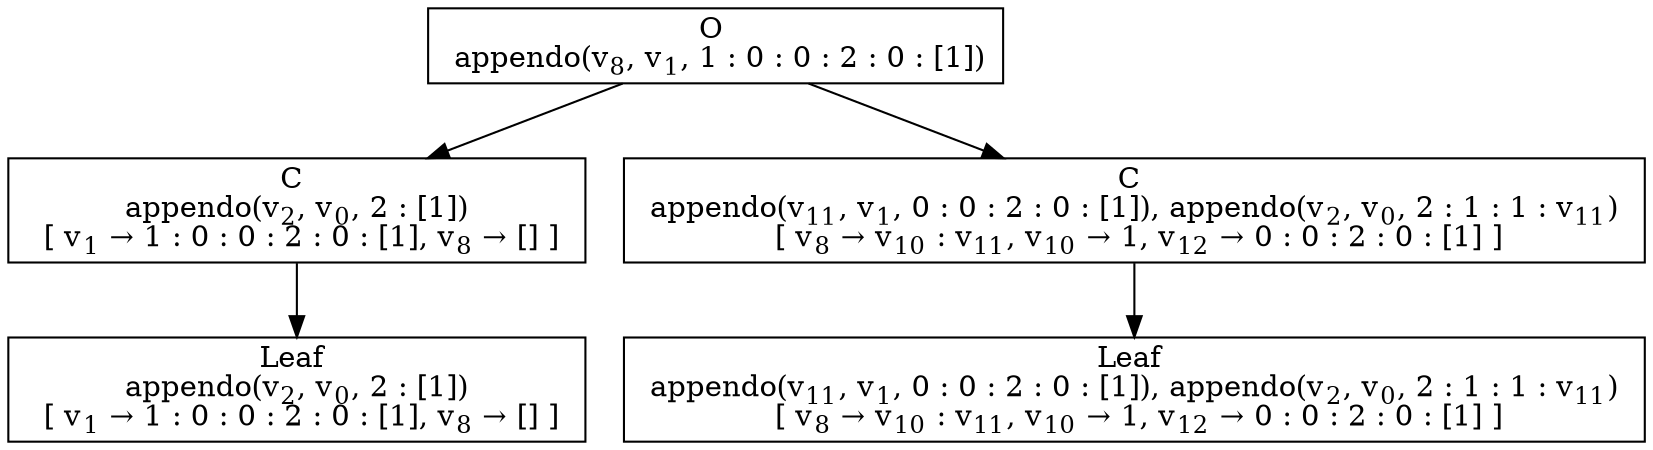 digraph {
    graph [rankdir=TB
          ,bgcolor=transparent];
    node [shape=box
         ,fillcolor=white
         ,style=filled];
    0 [label=<O <BR/> appendo(v<SUB>8</SUB>, v<SUB>1</SUB>, 1 : 0 : 0 : 2 : 0 : [1])>];
    1 [label=<C <BR/> appendo(v<SUB>2</SUB>, v<SUB>0</SUB>, 2 : [1]) <BR/>  [ v<SUB>1</SUB> &rarr; 1 : 0 : 0 : 2 : 0 : [1], v<SUB>8</SUB> &rarr; [] ] >];
    2 [label=<C <BR/> appendo(v<SUB>11</SUB>, v<SUB>1</SUB>, 0 : 0 : 2 : 0 : [1]), appendo(v<SUB>2</SUB>, v<SUB>0</SUB>, 2 : 1 : 1 : v<SUB>11</SUB>) <BR/>  [ v<SUB>8</SUB> &rarr; v<SUB>10</SUB> : v<SUB>11</SUB>, v<SUB>10</SUB> &rarr; 1, v<SUB>12</SUB> &rarr; 0 : 0 : 2 : 0 : [1] ] >];
    3 [label=<Leaf <BR/> appendo(v<SUB>2</SUB>, v<SUB>0</SUB>, 2 : [1]) <BR/>  [ v<SUB>1</SUB> &rarr; 1 : 0 : 0 : 2 : 0 : [1], v<SUB>8</SUB> &rarr; [] ] >];
    4 [label=<Leaf <BR/> appendo(v<SUB>11</SUB>, v<SUB>1</SUB>, 0 : 0 : 2 : 0 : [1]), appendo(v<SUB>2</SUB>, v<SUB>0</SUB>, 2 : 1 : 1 : v<SUB>11</SUB>) <BR/>  [ v<SUB>8</SUB> &rarr; v<SUB>10</SUB> : v<SUB>11</SUB>, v<SUB>10</SUB> &rarr; 1, v<SUB>12</SUB> &rarr; 0 : 0 : 2 : 0 : [1] ] >];
    0 -> 1 [label=""];
    0 -> 2 [label=""];
    1 -> 3 [label=""];
    2 -> 4 [label=""];
}
